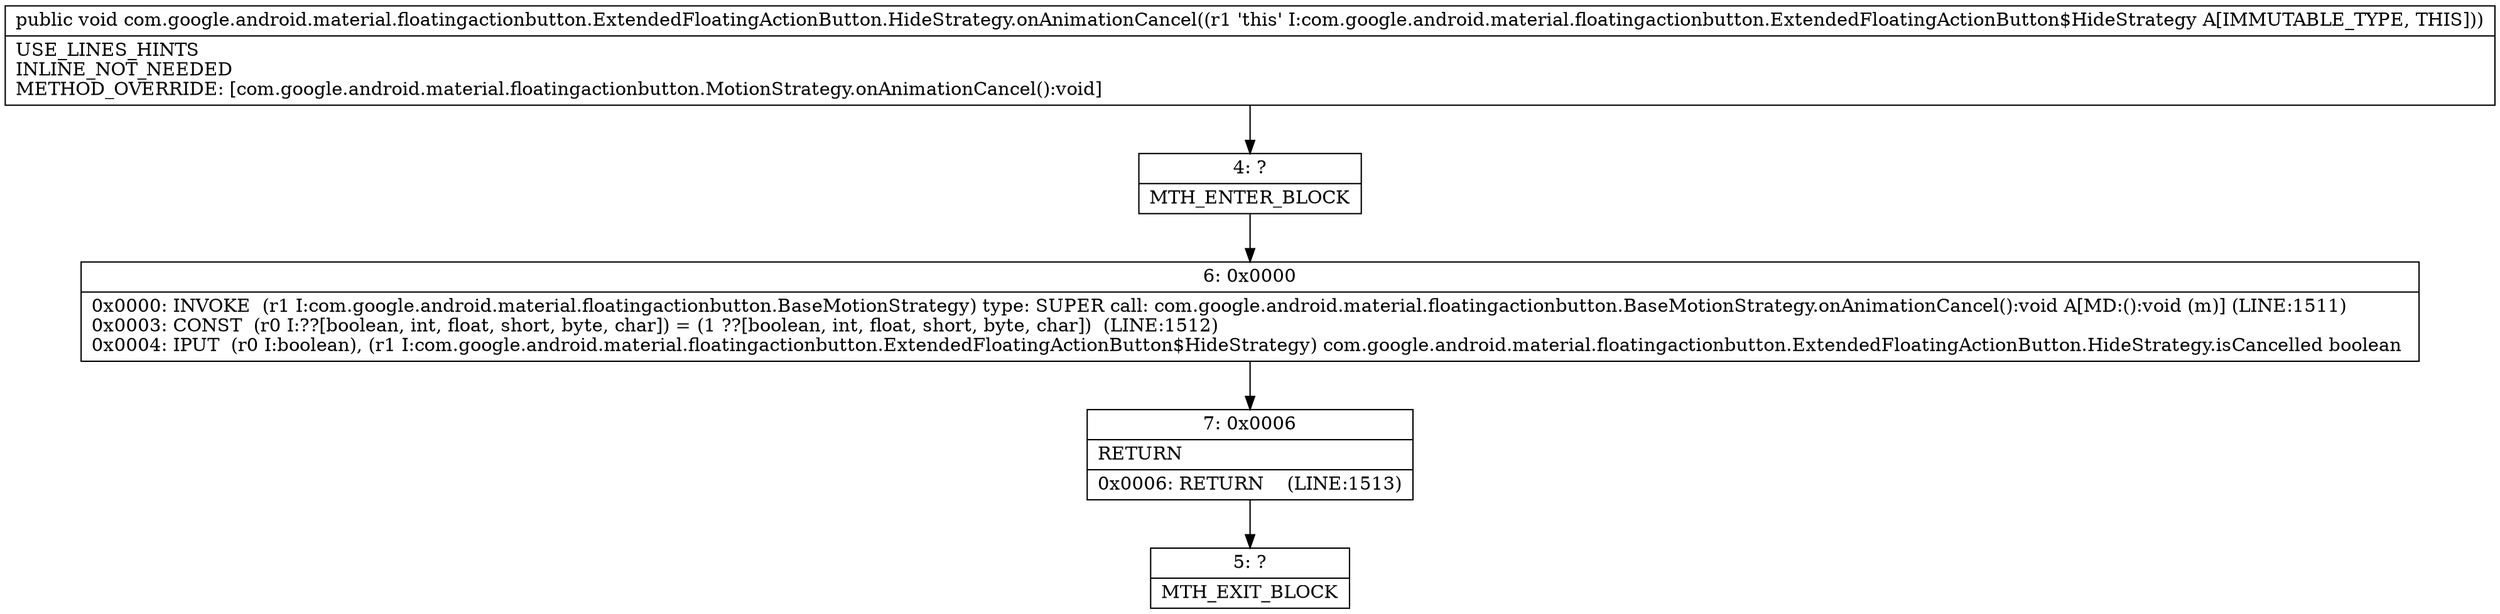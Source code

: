 digraph "CFG forcom.google.android.material.floatingactionbutton.ExtendedFloatingActionButton.HideStrategy.onAnimationCancel()V" {
Node_4 [shape=record,label="{4\:\ ?|MTH_ENTER_BLOCK\l}"];
Node_6 [shape=record,label="{6\:\ 0x0000|0x0000: INVOKE  (r1 I:com.google.android.material.floatingactionbutton.BaseMotionStrategy) type: SUPER call: com.google.android.material.floatingactionbutton.BaseMotionStrategy.onAnimationCancel():void A[MD:():void (m)] (LINE:1511)\l0x0003: CONST  (r0 I:??[boolean, int, float, short, byte, char]) = (1 ??[boolean, int, float, short, byte, char])  (LINE:1512)\l0x0004: IPUT  (r0 I:boolean), (r1 I:com.google.android.material.floatingactionbutton.ExtendedFloatingActionButton$HideStrategy) com.google.android.material.floatingactionbutton.ExtendedFloatingActionButton.HideStrategy.isCancelled boolean \l}"];
Node_7 [shape=record,label="{7\:\ 0x0006|RETURN\l|0x0006: RETURN    (LINE:1513)\l}"];
Node_5 [shape=record,label="{5\:\ ?|MTH_EXIT_BLOCK\l}"];
MethodNode[shape=record,label="{public void com.google.android.material.floatingactionbutton.ExtendedFloatingActionButton.HideStrategy.onAnimationCancel((r1 'this' I:com.google.android.material.floatingactionbutton.ExtendedFloatingActionButton$HideStrategy A[IMMUTABLE_TYPE, THIS]))  | USE_LINES_HINTS\lINLINE_NOT_NEEDED\lMETHOD_OVERRIDE: [com.google.android.material.floatingactionbutton.MotionStrategy.onAnimationCancel():void]\l}"];
MethodNode -> Node_4;Node_4 -> Node_6;
Node_6 -> Node_7;
Node_7 -> Node_5;
}

